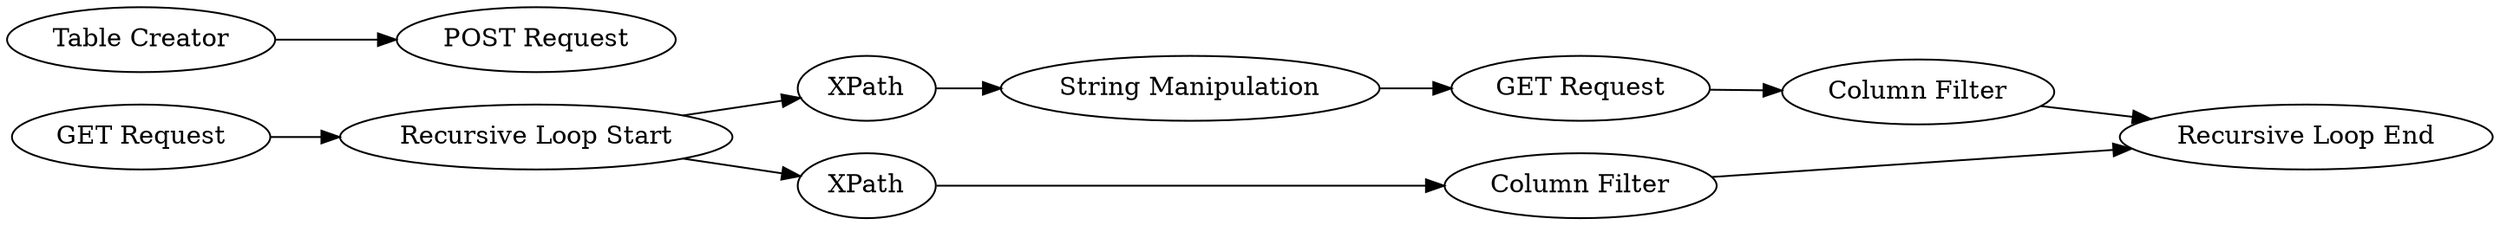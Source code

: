 digraph {
	12 -> 9
	8 -> 6
	13 -> 9
	7 -> 4
	10 -> 8
	11 -> 12
	3 -> 1
	4 -> 13
	6 -> 7
	8 -> 11
	13 [label="Column Filter"]
	1 [label="POST Request"]
	7 [label="String Manipulation"]
	9 [label="Recursive Loop End"]
	11 [label=XPath]
	4 [label="GET Request"]
	6 [label=XPath]
	8 [label="Recursive Loop Start"]
	12 [label="Column Filter"]
	3 [label="Table Creator"]
	10 [label="GET Request"]
	rankdir=LR
}
